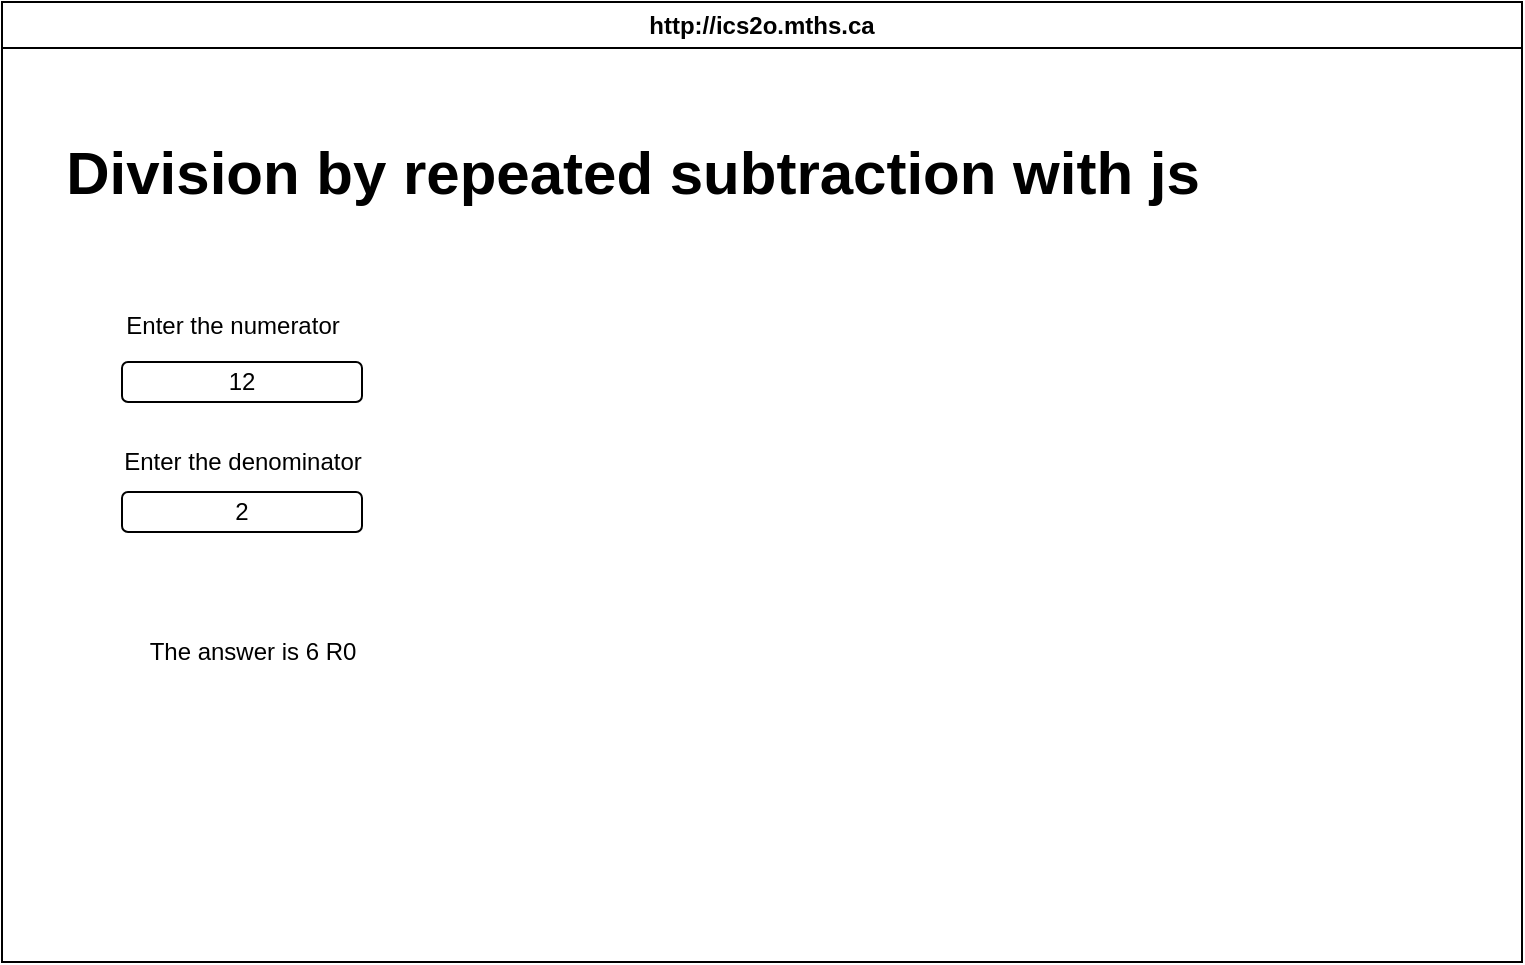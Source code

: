 <mxfile>
    <diagram id="HIP3nbAZw_EuaXWnEj3U" name="Page-1">
        <mxGraphModel dx="846" dy="680" grid="1" gridSize="10" guides="1" tooltips="1" connect="1" arrows="1" fold="1" page="1" pageScale="1" pageWidth="850" pageHeight="1100" math="0" shadow="0">
            <root>
                <mxCell id="0"/>
                <mxCell id="1" parent="0"/>
                <mxCell id="7" value="http://ics2o.mths.ca" style="swimlane;whiteSpace=wrap;html=1;" parent="1" vertex="1">
                    <mxGeometry x="90" y="40" width="760" height="480" as="geometry"/>
                </mxCell>
                <mxCell id="8" value="&lt;font style=&quot;font-size: 30px;&quot;&gt;&lt;b&gt;Division by repeated subtraction with js&lt;/b&gt;&lt;/font&gt;" style="text;html=1;align=center;verticalAlign=middle;resizable=0;points=[];autosize=1;strokeColor=none;fillColor=none;" vertex="1" parent="7">
                    <mxGeometry x="20" y="60" width="590" height="50" as="geometry"/>
                </mxCell>
                <mxCell id="9" value="&lt;font style=&quot;font-size: 12px;&quot;&gt;Enter the numerator&lt;/font&gt;" style="text;html=1;align=center;verticalAlign=middle;resizable=0;points=[];autosize=1;strokeColor=none;fillColor=none;fontSize=30;" vertex="1" parent="7">
                    <mxGeometry x="50" y="130" width="130" height="50" as="geometry"/>
                </mxCell>
                <mxCell id="10" value="12" style="rounded=1;whiteSpace=wrap;html=1;fontSize=12;" vertex="1" parent="7">
                    <mxGeometry x="60" y="180" width="120" height="20" as="geometry"/>
                </mxCell>
                <mxCell id="11" value="Enter the denominator" style="text;html=1;align=center;verticalAlign=middle;resizable=0;points=[];autosize=1;strokeColor=none;fillColor=none;fontSize=12;" vertex="1" parent="7">
                    <mxGeometry x="50" y="215" width="140" height="30" as="geometry"/>
                </mxCell>
                <mxCell id="12" value="2" style="rounded=1;whiteSpace=wrap;html=1;fontSize=12;" vertex="1" parent="7">
                    <mxGeometry x="60" y="245" width="120" height="20" as="geometry"/>
                </mxCell>
                <mxCell id="13" value="The answer is 6 R0" style="text;html=1;align=center;verticalAlign=middle;resizable=0;points=[];autosize=1;strokeColor=none;fillColor=none;fontSize=12;" vertex="1" parent="7">
                    <mxGeometry x="60" y="310" width="130" height="30" as="geometry"/>
                </mxCell>
            </root>
        </mxGraphModel>
    </diagram>
</mxfile>
